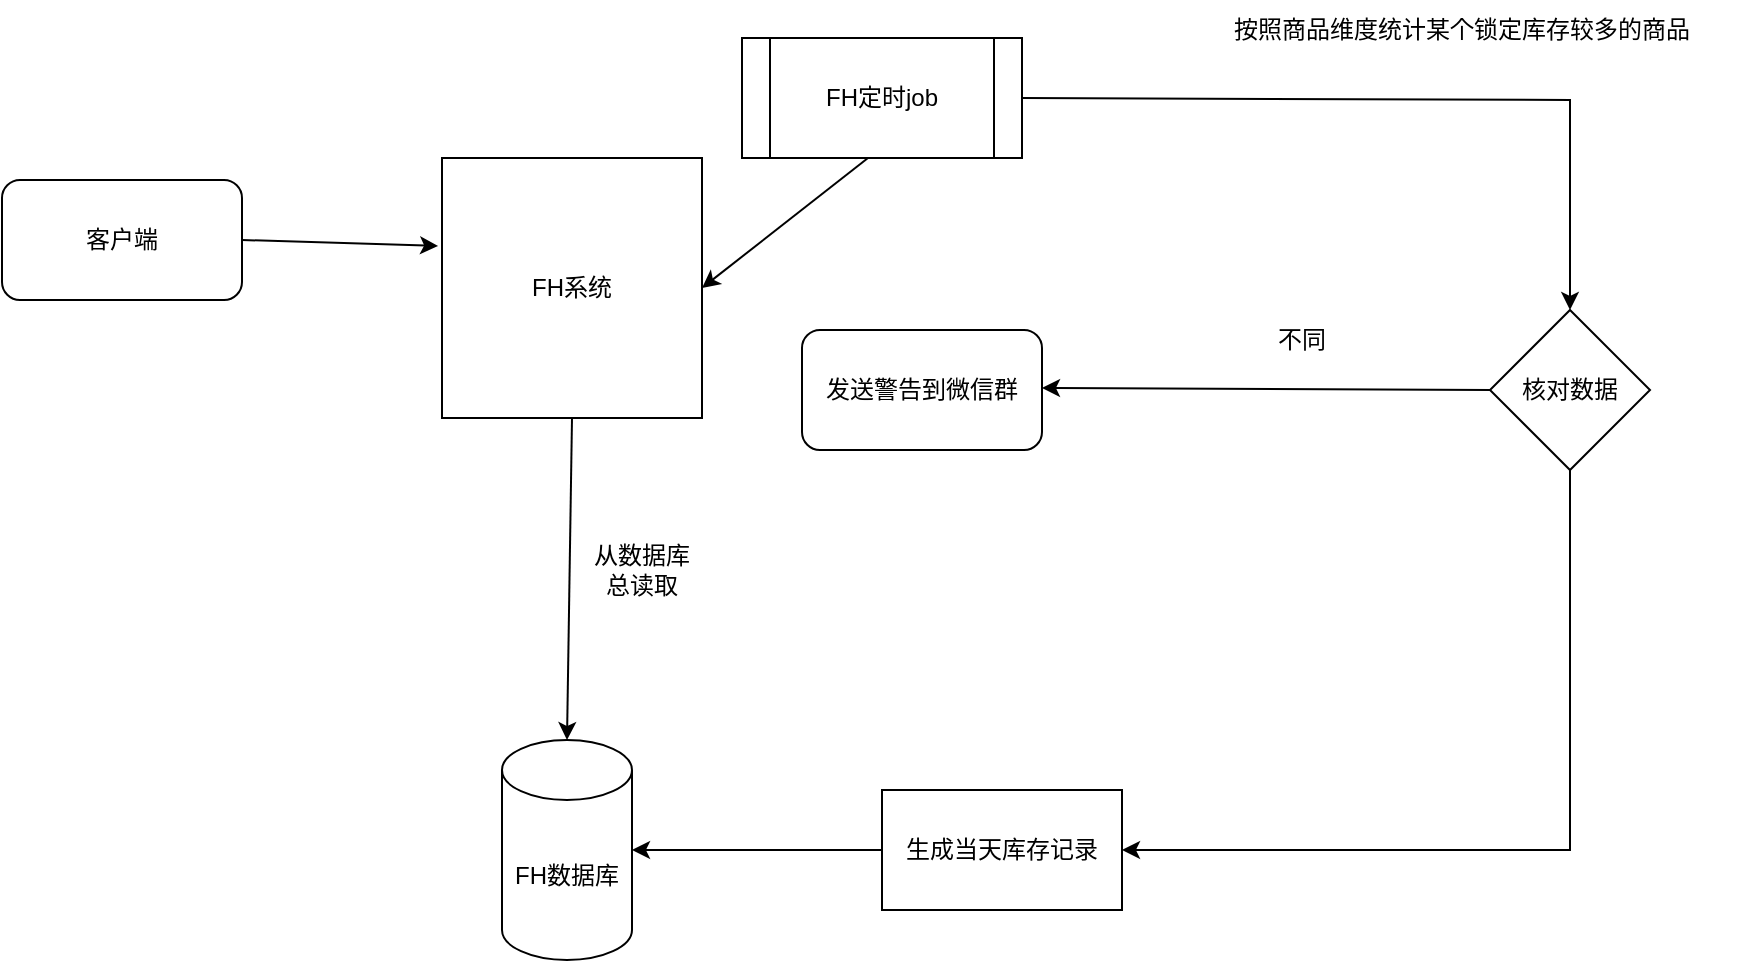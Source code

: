 <mxfile version="24.3.1" type="github">
  <diagram name="第 1 页" id="DW7_3Bq0a3bvPTooyLFo">
    <mxGraphModel dx="1434" dy="746" grid="1" gridSize="10" guides="1" tooltips="1" connect="1" arrows="1" fold="1" page="1" pageScale="1" pageWidth="827" pageHeight="1169" math="0" shadow="0">
      <root>
        <mxCell id="0" />
        <mxCell id="1" parent="0" />
        <mxCell id="RMcQa0y9j6y76Bn0nbYR-1" value="FH系统" style="whiteSpace=wrap;html=1;aspect=fixed;" vertex="1" parent="1">
          <mxGeometry x="460" y="299" width="130" height="130" as="geometry" />
        </mxCell>
        <mxCell id="RMcQa0y9j6y76Bn0nbYR-3" value="FH数据库" style="shape=cylinder3;whiteSpace=wrap;html=1;boundedLbl=1;backgroundOutline=1;size=15;" vertex="1" parent="1">
          <mxGeometry x="490" y="590" width="65" height="110" as="geometry" />
        </mxCell>
        <mxCell id="RMcQa0y9j6y76Bn0nbYR-5" value="" style="endArrow=classic;html=1;rounded=0;exitX=0.5;exitY=1;exitDx=0;exitDy=0;entryX=0.5;entryY=0;entryDx=0;entryDy=0;entryPerimeter=0;" edge="1" parent="1" source="RMcQa0y9j6y76Bn0nbYR-1" target="RMcQa0y9j6y76Bn0nbYR-3">
          <mxGeometry width="50" height="50" relative="1" as="geometry">
            <mxPoint x="980" y="520" as="sourcePoint" />
            <mxPoint x="1030" y="470" as="targetPoint" />
          </mxGeometry>
        </mxCell>
        <mxCell id="RMcQa0y9j6y76Bn0nbYR-6" value="FH定时job" style="shape=process;whiteSpace=wrap;html=1;backgroundOutline=1;" vertex="1" parent="1">
          <mxGeometry x="610" y="239" width="140" height="60" as="geometry" />
        </mxCell>
        <mxCell id="RMcQa0y9j6y76Bn0nbYR-8" value="按照商品维度统计某个锁定库存较多的商品" style="text;html=1;align=center;verticalAlign=middle;whiteSpace=wrap;rounded=0;" vertex="1" parent="1">
          <mxGeometry x="820" y="220" width="300" height="30" as="geometry" />
        </mxCell>
        <mxCell id="RMcQa0y9j6y76Bn0nbYR-9" value="" style="endArrow=classic;html=1;rounded=0;exitX=0.45;exitY=1;exitDx=0;exitDy=0;exitPerimeter=0;entryX=1;entryY=0.5;entryDx=0;entryDy=0;" edge="1" parent="1" source="RMcQa0y9j6y76Bn0nbYR-6" target="RMcQa0y9j6y76Bn0nbYR-1">
          <mxGeometry width="50" height="50" relative="1" as="geometry">
            <mxPoint x="1030" y="420" as="sourcePoint" />
            <mxPoint x="1080" y="370" as="targetPoint" />
          </mxGeometry>
        </mxCell>
        <mxCell id="RMcQa0y9j6y76Bn0nbYR-10" value="客户端" style="rounded=1;whiteSpace=wrap;html=1;" vertex="1" parent="1">
          <mxGeometry x="240" y="310" width="120" height="60" as="geometry" />
        </mxCell>
        <mxCell id="RMcQa0y9j6y76Bn0nbYR-11" value="" style="endArrow=classic;html=1;rounded=0;exitX=1;exitY=0.5;exitDx=0;exitDy=0;entryX=-0.015;entryY=0.338;entryDx=0;entryDy=0;entryPerimeter=0;" edge="1" parent="1" source="RMcQa0y9j6y76Bn0nbYR-10" target="RMcQa0y9j6y76Bn0nbYR-1">
          <mxGeometry width="50" height="50" relative="1" as="geometry">
            <mxPoint x="770" y="530" as="sourcePoint" />
            <mxPoint x="820" y="480" as="targetPoint" />
          </mxGeometry>
        </mxCell>
        <mxCell id="RMcQa0y9j6y76Bn0nbYR-47" style="edgeStyle=orthogonalEdgeStyle;rounded=0;orthogonalLoop=1;jettySize=auto;html=1;entryX=1;entryY=0.5;entryDx=0;entryDy=0;exitX=0.5;exitY=1;exitDx=0;exitDy=0;" edge="1" parent="1" source="RMcQa0y9j6y76Bn0nbYR-12" target="RMcQa0y9j6y76Bn0nbYR-39">
          <mxGeometry relative="1" as="geometry" />
        </mxCell>
        <mxCell id="RMcQa0y9j6y76Bn0nbYR-12" value="核对数据" style="rhombus;whiteSpace=wrap;html=1;" vertex="1" parent="1">
          <mxGeometry x="984" y="375" width="80" height="80" as="geometry" />
        </mxCell>
        <mxCell id="RMcQa0y9j6y76Bn0nbYR-33" value="从数据库总读取" style="text;html=1;align=center;verticalAlign=middle;whiteSpace=wrap;rounded=0;" vertex="1" parent="1">
          <mxGeometry x="530" y="490" width="60" height="30" as="geometry" />
        </mxCell>
        <mxCell id="RMcQa0y9j6y76Bn0nbYR-34" value="发送警告到微信群" style="rounded=1;whiteSpace=wrap;html=1;" vertex="1" parent="1">
          <mxGeometry x="640" y="385" width="120" height="60" as="geometry" />
        </mxCell>
        <mxCell id="RMcQa0y9j6y76Bn0nbYR-39" value="生成当天库存记录" style="rounded=0;whiteSpace=wrap;html=1;" vertex="1" parent="1">
          <mxGeometry x="680" y="615" width="120" height="60" as="geometry" />
        </mxCell>
        <mxCell id="RMcQa0y9j6y76Bn0nbYR-44" value="" style="endArrow=classic;html=1;rounded=0;entryX=1;entryY=0.5;entryDx=0;entryDy=0;entryPerimeter=0;exitX=0;exitY=0.5;exitDx=0;exitDy=0;" edge="1" parent="1" source="RMcQa0y9j6y76Bn0nbYR-39" target="RMcQa0y9j6y76Bn0nbYR-3">
          <mxGeometry width="50" height="50" relative="1" as="geometry">
            <mxPoint x="610" y="740" as="sourcePoint" />
            <mxPoint x="660" y="690" as="targetPoint" />
          </mxGeometry>
        </mxCell>
        <mxCell id="RMcQa0y9j6y76Bn0nbYR-48" value="" style="endArrow=classic;html=1;rounded=0;exitX=1;exitY=0.5;exitDx=0;exitDy=0;entryX=0.5;entryY=0;entryDx=0;entryDy=0;" edge="1" parent="1" source="RMcQa0y9j6y76Bn0nbYR-6" target="RMcQa0y9j6y76Bn0nbYR-12">
          <mxGeometry width="50" height="50" relative="1" as="geometry">
            <mxPoint x="860" y="310" as="sourcePoint" />
            <mxPoint x="910" y="260" as="targetPoint" />
            <Array as="points">
              <mxPoint x="1024" y="270" />
            </Array>
          </mxGeometry>
        </mxCell>
        <mxCell id="RMcQa0y9j6y76Bn0nbYR-51" value="不同" style="text;html=1;align=center;verticalAlign=middle;whiteSpace=wrap;rounded=0;" vertex="1" parent="1">
          <mxGeometry x="860" y="375" width="60" height="30" as="geometry" />
        </mxCell>
        <mxCell id="RMcQa0y9j6y76Bn0nbYR-53" value="" style="endArrow=classic;html=1;rounded=0;entryX=1;entryY=0.5;entryDx=0;entryDy=0;exitX=0;exitY=0.5;exitDx=0;exitDy=0;" edge="1" parent="1" source="RMcQa0y9j6y76Bn0nbYR-12">
          <mxGeometry width="50" height="50" relative="1" as="geometry">
            <mxPoint x="900" y="480" as="sourcePoint" />
            <mxPoint x="760" y="414" as="targetPoint" />
          </mxGeometry>
        </mxCell>
      </root>
    </mxGraphModel>
  </diagram>
</mxfile>

